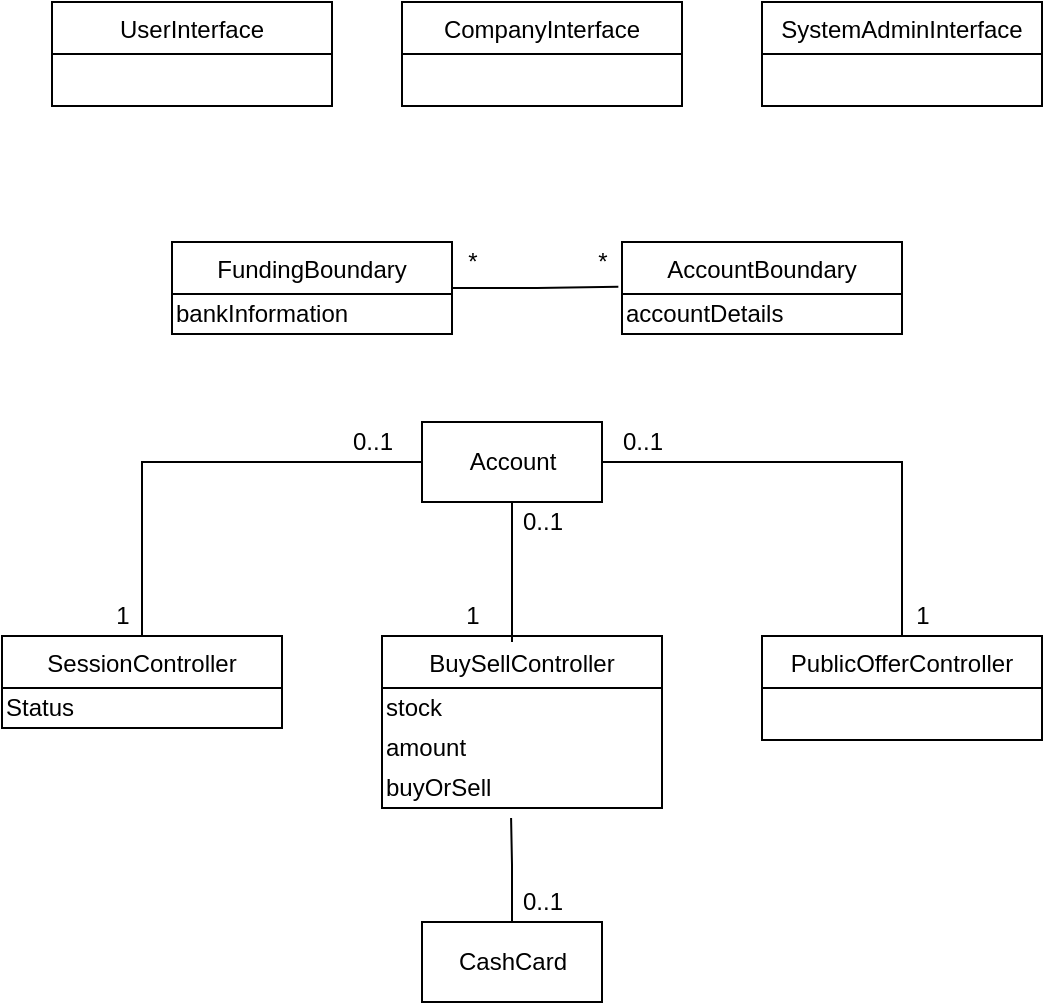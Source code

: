 <mxfile version="14.4.2" type="device"><diagram id="glD1WJsav2U1CcruwS0k" name="Page-1"><mxGraphModel dx="733" dy="593" grid="1" gridSize="10" guides="1" tooltips="1" connect="1" arrows="1" fold="1" page="1" pageScale="1" pageWidth="850" pageHeight="1100" math="0" shadow="0"><root><mxCell id="0"/><mxCell id="1" parent="0"/><mxCell id="wR0MyLAi0-iugywdVwt0-1" value="CompanyInterface" style="swimlane;fontStyle=0;childLayout=stackLayout;horizontal=1;startSize=26;fillColor=none;horizontalStack=0;resizeParent=1;resizeParentMax=0;resizeLast=0;collapsible=1;marginBottom=0;" vertex="1" parent="1"><mxGeometry x="470" y="60" width="140" height="52" as="geometry"/></mxCell><mxCell id="wR0MyLAi0-iugywdVwt0-5" value="UserInterface" style="swimlane;fontStyle=0;childLayout=stackLayout;horizontal=1;startSize=26;fillColor=none;horizontalStack=0;resizeParent=1;resizeParentMax=0;resizeLast=0;collapsible=1;marginBottom=0;" vertex="1" parent="1"><mxGeometry x="295" y="60" width="140" height="52" as="geometry"/></mxCell><mxCell id="wR0MyLAi0-iugywdVwt0-20" style="edgeStyle=orthogonalEdgeStyle;rounded=0;orthogonalLoop=1;jettySize=auto;html=1;entryX=-0.013;entryY=-0.18;entryDx=0;entryDy=0;entryPerimeter=0;endArrow=none;endFill=0;" edge="1" parent="1" source="wR0MyLAi0-iugywdVwt0-6" target="wR0MyLAi0-iugywdVwt0-14"><mxGeometry relative="1" as="geometry"/></mxCell><mxCell id="wR0MyLAi0-iugywdVwt0-6" value="FundingBoundary" style="swimlane;fontStyle=0;childLayout=stackLayout;horizontal=1;startSize=26;fillColor=none;horizontalStack=0;resizeParent=1;resizeParentMax=0;resizeLast=0;collapsible=1;marginBottom=0;" vertex="1" parent="1"><mxGeometry x="355" y="180" width="140" height="46" as="geometry"/></mxCell><mxCell id="wR0MyLAi0-iugywdVwt0-13" value="bankInformation" style="text;html=1;align=left;verticalAlign=middle;resizable=0;points=[];autosize=1;" vertex="1" parent="wR0MyLAi0-iugywdVwt0-6"><mxGeometry y="26" width="140" height="20" as="geometry"/></mxCell><mxCell id="wR0MyLAi0-iugywdVwt0-7" value="SystemAdminInterface" style="swimlane;fontStyle=0;childLayout=stackLayout;horizontal=1;startSize=26;fillColor=none;horizontalStack=0;resizeParent=1;resizeParentMax=0;resizeLast=0;collapsible=1;marginBottom=0;" vertex="1" parent="1"><mxGeometry x="650" y="60" width="140" height="52" as="geometry"/></mxCell><mxCell id="wR0MyLAi0-iugywdVwt0-8" value="AccountBoundary" style="swimlane;fontStyle=0;childLayout=stackLayout;horizontal=1;startSize=26;fillColor=none;horizontalStack=0;resizeParent=1;resizeParentMax=0;resizeLast=0;collapsible=1;marginBottom=0;" vertex="1" parent="1"><mxGeometry x="580" y="180" width="140" height="46" as="geometry"/></mxCell><mxCell id="wR0MyLAi0-iugywdVwt0-14" value="accountDetails" style="text;html=1;align=left;verticalAlign=middle;resizable=0;points=[];autosize=1;" vertex="1" parent="wR0MyLAi0-iugywdVwt0-8"><mxGeometry y="26" width="140" height="20" as="geometry"/></mxCell><mxCell id="wR0MyLAi0-iugywdVwt0-9" value="BuySellController" style="swimlane;fontStyle=0;childLayout=stackLayout;horizontal=1;startSize=26;fillColor=none;horizontalStack=0;resizeParent=1;resizeParentMax=0;resizeLast=0;collapsible=1;marginBottom=0;" vertex="1" parent="1"><mxGeometry x="460" y="377" width="140" height="86" as="geometry"/></mxCell><mxCell id="wR0MyLAi0-iugywdVwt0-28" value="stock" style="text;html=1;align=left;verticalAlign=middle;resizable=0;points=[];autosize=1;" vertex="1" parent="wR0MyLAi0-iugywdVwt0-9"><mxGeometry y="26" width="140" height="20" as="geometry"/></mxCell><mxCell id="wR0MyLAi0-iugywdVwt0-29" value="amount" style="text;html=1;align=left;verticalAlign=middle;resizable=0;points=[];autosize=1;" vertex="1" parent="wR0MyLAi0-iugywdVwt0-9"><mxGeometry y="46" width="140" height="20" as="geometry"/></mxCell><mxCell id="wR0MyLAi0-iugywdVwt0-30" value="buyOrSell" style="text;html=1;align=left;verticalAlign=middle;resizable=0;points=[];autosize=1;" vertex="1" parent="wR0MyLAi0-iugywdVwt0-9"><mxGeometry y="66" width="140" height="20" as="geometry"/></mxCell><mxCell id="wR0MyLAi0-iugywdVwt0-10" value="SessionController" style="swimlane;fontStyle=0;childLayout=stackLayout;horizontal=1;startSize=26;fillColor=none;horizontalStack=0;resizeParent=1;resizeParentMax=0;resizeLast=0;collapsible=1;marginBottom=0;" vertex="1" parent="1"><mxGeometry x="270" y="377" width="140" height="46" as="geometry"/></mxCell><mxCell id="wR0MyLAi0-iugywdVwt0-27" value="Status" style="text;html=1;align=left;verticalAlign=middle;resizable=0;points=[];autosize=1;" vertex="1" parent="wR0MyLAi0-iugywdVwt0-10"><mxGeometry y="26" width="140" height="20" as="geometry"/></mxCell><mxCell id="wR0MyLAi0-iugywdVwt0-11" value="PublicOfferController" style="swimlane;fontStyle=0;childLayout=stackLayout;horizontal=1;startSize=26;fillColor=none;horizontalStack=0;resizeParent=1;resizeParentMax=0;resizeLast=0;collapsible=1;marginBottom=0;" vertex="1" parent="1"><mxGeometry x="650" y="377" width="140" height="52" as="geometry"/></mxCell><mxCell id="wR0MyLAi0-iugywdVwt0-42" style="edgeStyle=orthogonalEdgeStyle;rounded=0;orthogonalLoop=1;jettySize=auto;html=1;entryX=0.461;entryY=1.25;entryDx=0;entryDy=0;entryPerimeter=0;endArrow=none;endFill=0;" edge="1" parent="1" source="wR0MyLAi0-iugywdVwt0-15" target="wR0MyLAi0-iugywdVwt0-30"><mxGeometry relative="1" as="geometry"/></mxCell><mxCell id="wR0MyLAi0-iugywdVwt0-15" value="CashCard" style="html=1;" vertex="1" parent="1"><mxGeometry x="480" y="520" width="90" height="40" as="geometry"/></mxCell><mxCell id="wR0MyLAi0-iugywdVwt0-39" style="edgeStyle=orthogonalEdgeStyle;rounded=0;orthogonalLoop=1;jettySize=auto;html=1;endArrow=none;endFill=0;" edge="1" parent="1" source="wR0MyLAi0-iugywdVwt0-18"><mxGeometry relative="1" as="geometry"><mxPoint x="525" y="380" as="targetPoint"/></mxGeometry></mxCell><mxCell id="wR0MyLAi0-iugywdVwt0-40" style="edgeStyle=orthogonalEdgeStyle;rounded=0;orthogonalLoop=1;jettySize=auto;html=1;entryX=0.5;entryY=0;entryDx=0;entryDy=0;endArrow=none;endFill=0;" edge="1" parent="1" source="wR0MyLAi0-iugywdVwt0-18" target="wR0MyLAi0-iugywdVwt0-10"><mxGeometry relative="1" as="geometry"/></mxCell><mxCell id="wR0MyLAi0-iugywdVwt0-41" style="edgeStyle=orthogonalEdgeStyle;rounded=0;orthogonalLoop=1;jettySize=auto;html=1;entryX=0.5;entryY=0;entryDx=0;entryDy=0;endArrow=none;endFill=0;" edge="1" parent="1" source="wR0MyLAi0-iugywdVwt0-18" target="wR0MyLAi0-iugywdVwt0-11"><mxGeometry relative="1" as="geometry"/></mxCell><mxCell id="wR0MyLAi0-iugywdVwt0-18" value="Account" style="html=1;" vertex="1" parent="1"><mxGeometry x="480" y="270" width="90" height="40" as="geometry"/></mxCell><mxCell id="wR0MyLAi0-iugywdVwt0-31" value="*" style="text;html=1;align=center;verticalAlign=middle;resizable=0;points=[];autosize=1;" vertex="1" parent="1"><mxGeometry x="495" y="180" width="20" height="20" as="geometry"/></mxCell><mxCell id="wR0MyLAi0-iugywdVwt0-32" value="*" style="text;html=1;align=center;verticalAlign=middle;resizable=0;points=[];autosize=1;" vertex="1" parent="1"><mxGeometry x="560" y="180" width="20" height="20" as="geometry"/></mxCell><mxCell id="wR0MyLAi0-iugywdVwt0-34" value="0..1" style="text;html=1;align=center;verticalAlign=middle;resizable=0;points=[];autosize=1;" vertex="1" parent="1"><mxGeometry x="520" y="500" width="40" height="20" as="geometry"/></mxCell><mxCell id="wR0MyLAi0-iugywdVwt0-43" value="0..1" style="text;html=1;align=center;verticalAlign=middle;resizable=0;points=[];autosize=1;" vertex="1" parent="1"><mxGeometry x="520" y="310" width="40" height="20" as="geometry"/></mxCell><mxCell id="wR0MyLAi0-iugywdVwt0-44" value="0..1" style="text;html=1;align=center;verticalAlign=middle;resizable=0;points=[];autosize=1;" vertex="1" parent="1"><mxGeometry x="570" y="270" width="40" height="20" as="geometry"/></mxCell><mxCell id="wR0MyLAi0-iugywdVwt0-45" value="0..1" style="text;html=1;align=center;verticalAlign=middle;resizable=0;points=[];autosize=1;" vertex="1" parent="1"><mxGeometry x="435" y="270" width="40" height="20" as="geometry"/></mxCell><mxCell id="wR0MyLAi0-iugywdVwt0-46" value="1" style="text;html=1;align=center;verticalAlign=middle;resizable=0;points=[];autosize=1;" vertex="1" parent="1"><mxGeometry x="320" y="357" width="20" height="20" as="geometry"/></mxCell><mxCell id="wR0MyLAi0-iugywdVwt0-49" value="1" style="text;html=1;align=center;verticalAlign=middle;resizable=0;points=[];autosize=1;" vertex="1" parent="1"><mxGeometry x="495" y="357" width="20" height="20" as="geometry"/></mxCell><mxCell id="wR0MyLAi0-iugywdVwt0-50" value="1" style="text;html=1;align=center;verticalAlign=middle;resizable=0;points=[];autosize=1;" vertex="1" parent="1"><mxGeometry x="720" y="357" width="20" height="20" as="geometry"/></mxCell></root></mxGraphModel></diagram></mxfile>